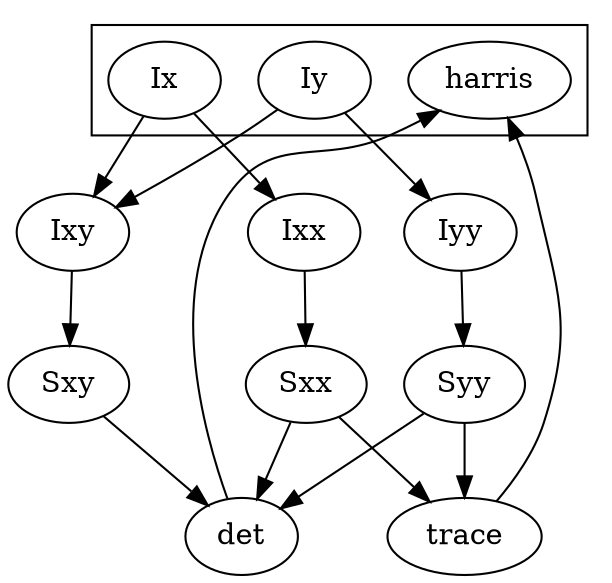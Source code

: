 digraph {
	graph [bb="0,0,286,276"];
	node [label="\N"];
	subgraph cluster_0 {
		graph [bb="40,214,278,268"];
		Iy		 [height="0.51389",
			pos="147,241",
			width="0.75"];
		Ix		 [height="0.51389",
			pos="75,241",
			width="0.75"];
		harris		 [height="0.51389",
			pos="231,241",
			width="1.0833"];
	}
	Ixy	 [height="0.51389",
		pos="31,167",
		width="0.75"];
	Iy -> Ixy	 [pos="e,52.112,178.55 128.97,226.86 123.32,222.59 116.98,217.98 111,214 94.899,203.28 \
76.301,192.28 61.092,183.61"];
	Iyy	 [height="0.51389",
		pos="217,167",
		width="0.75"];
	Iy -> Iyy	 [pos="e,202.18,182.67 161.85,225.31 171.5,215.1 184.25,201.62 195.06,190.19"];
	Ixx	 [height="0.51389",
		pos="142,167",
		width="0.75"];
	Ix -> Ixx	 [pos="e,127.72,182.77 89.538,224.94 98.732,214.79 110.77,201.5 120.99,190.21"];
	Ix -> Ixy	 [pos="e,41.302,184.33 64.795,223.84 59.391,214.75 52.64,203.4 46.596,193.23"];
	Syy	 [height="0.51389",
		pos="219,93",
		width="0.80556"];
	Iyy -> Syy	 [pos="e,218.5,111.67 217.5,148.33 217.72,140.26 217.98,130.65 218.22,121.71"];
	Sxy	 [height="0.51389",
		pos="29,93",
		width="0.80556"];
	Ixy -> Sxy	 [pos="e,29.505,111.67 30.495,148.33 30.277,140.26 30.018,130.65 29.776,121.71"];
	Sxx	 [height="0.51389",
		pos="143,93",
		width="0.80556"];
	Ixx -> Sxx	 [pos="e,142.75,111.67 142.25,148.33 142.36,140.26 142.49,130.65 142.61,121.71"];
	det	 [height="0.51389",
		pos="111,19",
		width="0.75"];
	Sxy -> det	 [pos="e,94.591,33.808 45.99,77.667 57.8,67.01 73.714,52.649 86.84,40.803"];
	det -> harris	 [pos="e,206.49,226.2 103.99,37.097 92.488,70.105 73.91,140.84 106,186 127.09,215.68 14\
9.91,198.8 183,214 187.77,216.19 192.69,218.68 197.49,221.24"];
	Syy -> det	 [pos="e,130.32,32.238 199.19,79.427 182.26,67.829 157.72,51.013 138.82,38.063"];
	trace	 [height="0.51389",
		pos="219,19",
		width="1.0278"];
	Syy -> trace	 [pos="e,219,37.667 219,74.327 219,66.264 219,56.648 219,47.711"];
	trace -> harris	 [pos="e,239.98,222.89 234.68,35.863 243.08,46.068 252.58,59.818 257,74 271.83,121.55 2\
63.74,137.36 253,186 250.95,195.27 247.53,205 243.98,213.66"];
	Sxx -> det	 [pos="e,118.67,36.748 135.25,75.087 131.48,66.361 126.86,55.684 122.67,45.997"];
	Sxx -> trace	 [pos="e,201.85,35.699 159.12,77.307 169.41,67.283 182.96,54.096 194.56,42.798"];
}
